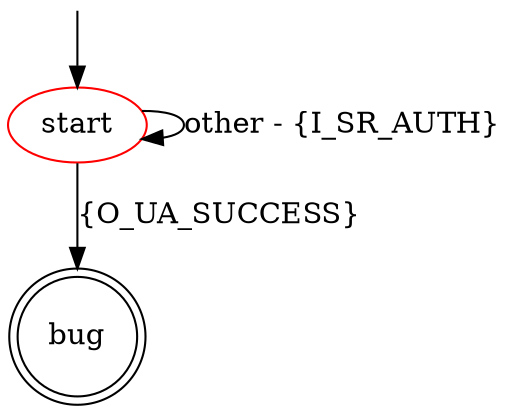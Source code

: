 digraph G {
label=""
start [color="red"]
bug [shape="doublecircle"]

start -> start [label="other - {I_SR_AUTH}"]
start -> bug [label="{O_UA_SUCCESS}"]

__start0 [label="" shape="none" width="0" height="0"];
__start0 -> start;
}
